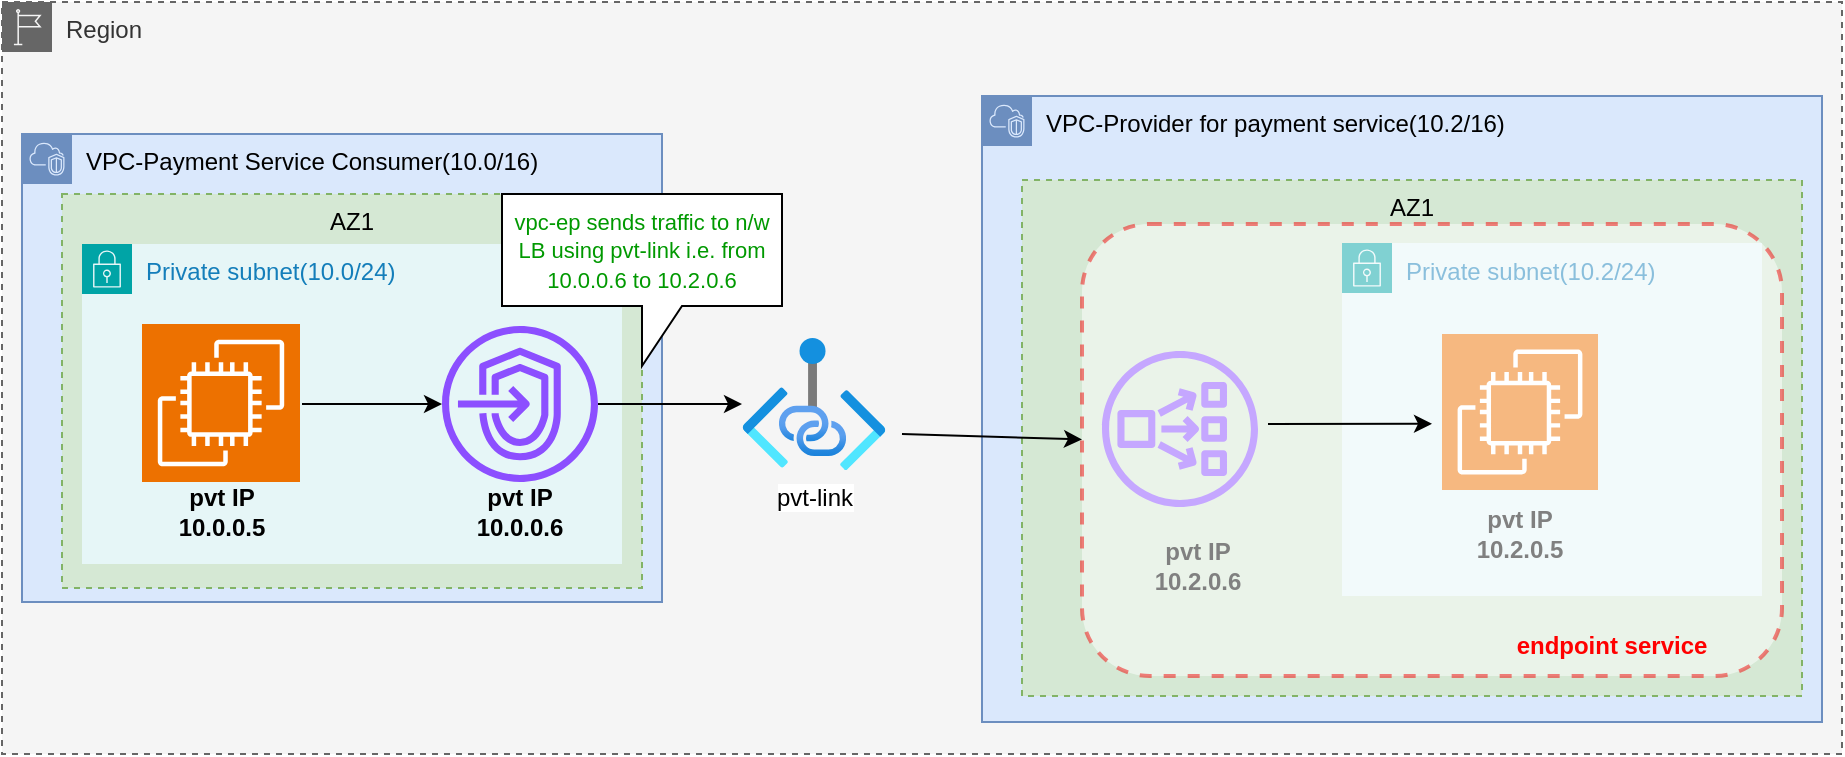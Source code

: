 <mxfile version="24.7.7">
  <diagram name="Page-1" id="TLknfoakbScZBSK9-HZ-">
    <mxGraphModel dx="1420" dy="724" grid="1" gridSize="10" guides="1" tooltips="1" connect="1" arrows="1" fold="1" page="1" pageScale="1" pageWidth="1400" pageHeight="850" math="0" shadow="0">
      <root>
        <mxCell id="0" />
        <mxCell id="1" parent="0" />
        <mxCell id="u-iwk0ayqLfBRSIpvwY1-1" value="Region" style="points=[[0,0],[0.25,0],[0.5,0],[0.75,0],[1,0],[1,0.25],[1,0.5],[1,0.75],[1,1],[0.75,1],[0.5,1],[0.25,1],[0,1],[0,0.75],[0,0.5],[0,0.25]];outlineConnect=0;html=1;whiteSpace=wrap;fontSize=12;fontStyle=0;container=1;pointerEvents=0;collapsible=0;recursiveResize=0;shape=mxgraph.aws4.group;grIcon=mxgraph.aws4.group_region;strokeColor=#666666;fillColor=#f5f5f5;verticalAlign=top;align=left;spacingLeft=30;fontColor=#333333;dashed=1;" vertex="1" parent="1">
          <mxGeometry x="240" y="264" width="920" height="376" as="geometry" />
        </mxCell>
        <mxCell id="u-iwk0ayqLfBRSIpvwY1-2" value="VPC-Payment Service Consumer(10.0/16)" style="points=[[0,0],[0.25,0],[0.5,0],[0.75,0],[1,0],[1,0.25],[1,0.5],[1,0.75],[1,1],[0.75,1],[0.5,1],[0.25,1],[0,1],[0,0.75],[0,0.5],[0,0.25]];outlineConnect=0;html=1;whiteSpace=wrap;fontSize=12;fontStyle=0;container=1;pointerEvents=0;collapsible=0;recursiveResize=0;shape=mxgraph.aws4.group;grIcon=mxgraph.aws4.group_vpc2;strokeColor=#6c8ebf;fillColor=#dae8fc;verticalAlign=top;align=left;spacingLeft=30;dashed=0;" vertex="1" parent="u-iwk0ayqLfBRSIpvwY1-1">
          <mxGeometry x="10" y="66" width="320" height="234" as="geometry" />
        </mxCell>
        <mxCell id="u-iwk0ayqLfBRSIpvwY1-20" value="AZ1" style="fillColor=#d5e8d4;strokeColor=#82b366;dashed=1;verticalAlign=top;fontStyle=0;whiteSpace=wrap;html=1;movable=1;resizable=1;rotatable=1;deletable=1;editable=1;locked=0;connectable=1;" vertex="1" parent="u-iwk0ayqLfBRSIpvwY1-1">
          <mxGeometry x="30" y="96" width="290" height="197" as="geometry" />
        </mxCell>
        <mxCell id="u-iwk0ayqLfBRSIpvwY1-13" value="Private subnet(10.0/24)" style="points=[[0,0],[0.25,0],[0.5,0],[0.75,0],[1,0],[1,0.25],[1,0.5],[1,0.75],[1,1],[0.75,1],[0.5,1],[0.25,1],[0,1],[0,0.75],[0,0.5],[0,0.25]];outlineConnect=0;gradientColor=none;html=1;whiteSpace=wrap;fontSize=12;fontStyle=0;container=1;pointerEvents=0;collapsible=0;recursiveResize=0;shape=mxgraph.aws4.group;grIcon=mxgraph.aws4.group_security_group;grStroke=0;strokeColor=#00A4A6;fillColor=#E6F6F7;verticalAlign=top;align=left;spacingLeft=30;fontColor=#147EBA;dashed=0;movable=1;resizable=1;rotatable=1;deletable=1;editable=1;locked=0;connectable=1;" vertex="1" parent="u-iwk0ayqLfBRSIpvwY1-1">
          <mxGeometry x="40" y="121" width="270" height="160" as="geometry" />
        </mxCell>
        <mxCell id="u-iwk0ayqLfBRSIpvwY1-27" value="" style="sketch=0;points=[[0,0,0],[0.25,0,0],[0.5,0,0],[0.75,0,0],[1,0,0],[0,1,0],[0.25,1,0],[0.5,1,0],[0.75,1,0],[1,1,0],[0,0.25,0],[0,0.5,0],[0,0.75,0],[1,0.25,0],[1,0.5,0],[1,0.75,0]];outlineConnect=0;fontColor=#232F3E;fillColor=#ED7100;strokeColor=#ffffff;dashed=0;verticalLabelPosition=bottom;verticalAlign=top;align=center;html=1;fontSize=12;fontStyle=0;aspect=fixed;shape=mxgraph.aws4.resourceIcon;resIcon=mxgraph.aws4.ec2;movable=0;resizable=0;rotatable=0;deletable=0;editable=0;locked=1;connectable=0;" vertex="1" parent="u-iwk0ayqLfBRSIpvwY1-13">
          <mxGeometry x="30" y="40" width="79" height="79" as="geometry" />
        </mxCell>
        <mxCell id="u-iwk0ayqLfBRSIpvwY1-32" value="&lt;b&gt;pvt IP 10.0.0.6&lt;/b&gt;" style="text;strokeColor=none;align=center;fillColor=none;html=1;verticalAlign=middle;whiteSpace=wrap;rounded=0;" vertex="1" parent="u-iwk0ayqLfBRSIpvwY1-13">
          <mxGeometry x="189" y="119" width="60" height="30" as="geometry" />
        </mxCell>
        <mxCell id="u-iwk0ayqLfBRSIpvwY1-29" value="" style="sketch=0;outlineConnect=0;fontColor=#232F3E;gradientColor=none;fillColor=#8C4FFF;strokeColor=none;dashed=0;verticalLabelPosition=bottom;verticalAlign=top;align=center;html=1;fontSize=12;fontStyle=0;aspect=fixed;pointerEvents=1;shape=mxgraph.aws4.endpoints;" vertex="1" parent="u-iwk0ayqLfBRSIpvwY1-1">
          <mxGeometry x="220" y="162" width="78" height="78" as="geometry" />
        </mxCell>
        <mxCell id="u-iwk0ayqLfBRSIpvwY1-30" value="" style="endArrow=classic;html=1;rounded=0;" edge="1" parent="u-iwk0ayqLfBRSIpvwY1-1" target="u-iwk0ayqLfBRSIpvwY1-29">
          <mxGeometry width="50" height="50" relative="1" as="geometry">
            <mxPoint x="150" y="201" as="sourcePoint" />
            <mxPoint x="200" y="151" as="targetPoint" />
          </mxGeometry>
        </mxCell>
        <mxCell id="u-iwk0ayqLfBRSIpvwY1-33" value="&lt;b&gt;pvt IP 10.0.0.5&lt;/b&gt;" style="text;strokeColor=none;align=center;fillColor=none;html=1;verticalAlign=middle;whiteSpace=wrap;rounded=0;" vertex="1" parent="u-iwk0ayqLfBRSIpvwY1-1">
          <mxGeometry x="80" y="240" width="60" height="30" as="geometry" />
        </mxCell>
        <mxCell id="u-iwk0ayqLfBRSIpvwY1-34" value="pvt-link" style="image;aspect=fixed;html=1;points=[];align=center;fontSize=12;image=img/lib/azure2/networking/Private_Link.svg;" vertex="1" parent="u-iwk0ayqLfBRSIpvwY1-1">
          <mxGeometry x="370" y="168" width="72" height="66" as="geometry" />
        </mxCell>
        <mxCell id="u-iwk0ayqLfBRSIpvwY1-35" value="VPC-Provider for payment service(10.2/16)" style="points=[[0,0],[0.25,0],[0.5,0],[0.75,0],[1,0],[1,0.25],[1,0.5],[1,0.75],[1,1],[0.75,1],[0.5,1],[0.25,1],[0,1],[0,0.75],[0,0.5],[0,0.25]];outlineConnect=0;html=1;whiteSpace=wrap;fontSize=12;fontStyle=0;container=1;pointerEvents=0;collapsible=0;recursiveResize=0;shape=mxgraph.aws4.group;grIcon=mxgraph.aws4.group_vpc2;strokeColor=#6c8ebf;fillColor=#dae8fc;verticalAlign=top;align=left;spacingLeft=30;dashed=0;" vertex="1" parent="u-iwk0ayqLfBRSIpvwY1-1">
          <mxGeometry x="490" y="47" width="420" height="313" as="geometry" />
        </mxCell>
        <mxCell id="u-iwk0ayqLfBRSIpvwY1-36" value="AZ1" style="fillColor=#d5e8d4;strokeColor=#82b366;dashed=1;verticalAlign=top;fontStyle=0;whiteSpace=wrap;html=1;movable=1;resizable=1;rotatable=1;deletable=1;editable=1;locked=0;connectable=1;" vertex="1" parent="u-iwk0ayqLfBRSIpvwY1-35">
          <mxGeometry x="20" y="42" width="390" height="258" as="geometry" />
        </mxCell>
        <mxCell id="u-iwk0ayqLfBRSIpvwY1-37" value="Private subnet(10.2/24)" style="points=[[0,0],[0.25,0],[0.5,0],[0.75,0],[1,0],[1,0.25],[1,0.5],[1,0.75],[1,1],[0.75,1],[0.5,1],[0.25,1],[0,1],[0,0.75],[0,0.5],[0,0.25]];outlineConnect=0;gradientColor=none;html=1;whiteSpace=wrap;fontSize=12;fontStyle=0;container=1;pointerEvents=0;collapsible=0;recursiveResize=0;shape=mxgraph.aws4.group;grIcon=mxgraph.aws4.group_security_group;grStroke=0;strokeColor=#00A4A6;fillColor=#E6F6F7;verticalAlign=top;align=left;spacingLeft=30;fontColor=#147EBA;dashed=0;movable=1;resizable=1;rotatable=1;deletable=1;editable=1;locked=0;connectable=1;" vertex="1" parent="u-iwk0ayqLfBRSIpvwY1-35">
          <mxGeometry x="180" y="73.5" width="210" height="176.5" as="geometry" />
        </mxCell>
        <mxCell id="u-iwk0ayqLfBRSIpvwY1-40" value="" style="sketch=0;outlineConnect=0;fontColor=#232F3E;gradientColor=none;fillColor=#8C4FFF;strokeColor=none;dashed=0;verticalLabelPosition=bottom;verticalAlign=top;align=center;html=1;fontSize=12;fontStyle=0;aspect=fixed;pointerEvents=1;shape=mxgraph.aws4.network_load_balancer;" vertex="1" parent="u-iwk0ayqLfBRSIpvwY1-35">
          <mxGeometry x="60" y="127.5" width="78" height="78" as="geometry" />
        </mxCell>
        <mxCell id="u-iwk0ayqLfBRSIpvwY1-44" value="" style="sketch=0;points=[[0,0,0],[0.25,0,0],[0.5,0,0],[0.75,0,0],[1,0,0],[0,1,0],[0.25,1,0],[0.5,1,0],[0.75,1,0],[1,1,0],[0,0.25,0],[0,0.5,0],[0,0.75,0],[1,0.25,0],[1,0.5,0],[1,0.75,0]];outlineConnect=0;fontColor=#232F3E;fillColor=#ED7100;strokeColor=#ffffff;dashed=0;verticalLabelPosition=bottom;verticalAlign=top;align=center;html=1;fontSize=12;fontStyle=0;aspect=fixed;shape=mxgraph.aws4.resourceIcon;resIcon=mxgraph.aws4.ec2;" vertex="1" parent="u-iwk0ayqLfBRSIpvwY1-35">
          <mxGeometry x="230" y="119" width="78" height="78" as="geometry" />
        </mxCell>
        <mxCell id="u-iwk0ayqLfBRSIpvwY1-39" value="&lt;b&gt;pvt IP 10.2.0.5&lt;/b&gt;" style="text;strokeColor=none;align=center;fillColor=none;html=1;verticalAlign=middle;whiteSpace=wrap;rounded=0;" vertex="1" parent="u-iwk0ayqLfBRSIpvwY1-35">
          <mxGeometry x="239" y="204" width="60" height="30" as="geometry" />
        </mxCell>
        <mxCell id="u-iwk0ayqLfBRSIpvwY1-31" value="&lt;b&gt;pvt IP 10.2.0.6&lt;/b&gt;" style="text;strokeColor=none;align=center;fillColor=none;html=1;verticalAlign=middle;whiteSpace=wrap;rounded=0;" vertex="1" parent="u-iwk0ayqLfBRSIpvwY1-35">
          <mxGeometry x="78" y="220" width="60" height="30" as="geometry" />
        </mxCell>
        <mxCell id="u-iwk0ayqLfBRSIpvwY1-46" value="" style="rounded=1;whiteSpace=wrap;html=1;strokeWidth=2;strokeColor=#f20707;dashed=1;opacity=50;" vertex="1" parent="u-iwk0ayqLfBRSIpvwY1-35">
          <mxGeometry x="50" y="64" width="350" height="226" as="geometry" />
        </mxCell>
        <mxCell id="u-iwk0ayqLfBRSIpvwY1-47" value="&lt;font color=&quot;#ff0000&quot;&gt;&lt;b&gt;endpoint service&lt;/b&gt;&lt;/font&gt;" style="text;strokeColor=none;align=center;fillColor=none;html=1;verticalAlign=middle;whiteSpace=wrap;rounded=0;" vertex="1" parent="u-iwk0ayqLfBRSIpvwY1-35">
          <mxGeometry x="260" y="260" width="110" height="30" as="geometry" />
        </mxCell>
        <mxCell id="u-iwk0ayqLfBRSIpvwY1-48" value="" style="endArrow=classic;html=1;rounded=0;" edge="1" parent="u-iwk0ayqLfBRSIpvwY1-1" source="u-iwk0ayqLfBRSIpvwY1-29" target="u-iwk0ayqLfBRSIpvwY1-34">
          <mxGeometry width="50" height="50" relative="1" as="geometry">
            <mxPoint x="160" y="323" as="sourcePoint" />
            <mxPoint x="230" y="323" as="targetPoint" />
          </mxGeometry>
        </mxCell>
        <mxCell id="u-iwk0ayqLfBRSIpvwY1-49" value="" style="endArrow=classic;html=1;rounded=0;" edge="1" parent="u-iwk0ayqLfBRSIpvwY1-1" target="u-iwk0ayqLfBRSIpvwY1-46">
          <mxGeometry width="50" height="50" relative="1" as="geometry">
            <mxPoint x="450" y="216" as="sourcePoint" />
            <mxPoint x="508" y="211" as="targetPoint" />
          </mxGeometry>
        </mxCell>
        <mxCell id="u-iwk0ayqLfBRSIpvwY1-50" value="" style="endArrow=classic;html=1;rounded=0;entryX=0.5;entryY=0.442;entryDx=0;entryDy=0;entryPerimeter=0;" edge="1" parent="u-iwk0ayqLfBRSIpvwY1-1" target="u-iwk0ayqLfBRSIpvwY1-46">
          <mxGeometry width="50" height="50" relative="1" as="geometry">
            <mxPoint x="633" y="211" as="sourcePoint" />
            <mxPoint x="705" y="211" as="targetPoint" />
          </mxGeometry>
        </mxCell>
        <mxCell id="u-iwk0ayqLfBRSIpvwY1-51" value="&lt;font color=&quot;#009900&quot; style=&quot;font-size: 11px;&quot;&gt;vpc-ep sends traffic to n/w LB using pvt-link i.e. from 10.0.0.6 to 10.2.0.6&lt;/font&gt;" style="shape=callout;whiteSpace=wrap;html=1;perimeter=calloutPerimeter;align=center;" vertex="1" parent="u-iwk0ayqLfBRSIpvwY1-1">
          <mxGeometry x="250" y="96" width="140" height="86" as="geometry" />
        </mxCell>
      </root>
    </mxGraphModel>
  </diagram>
</mxfile>
